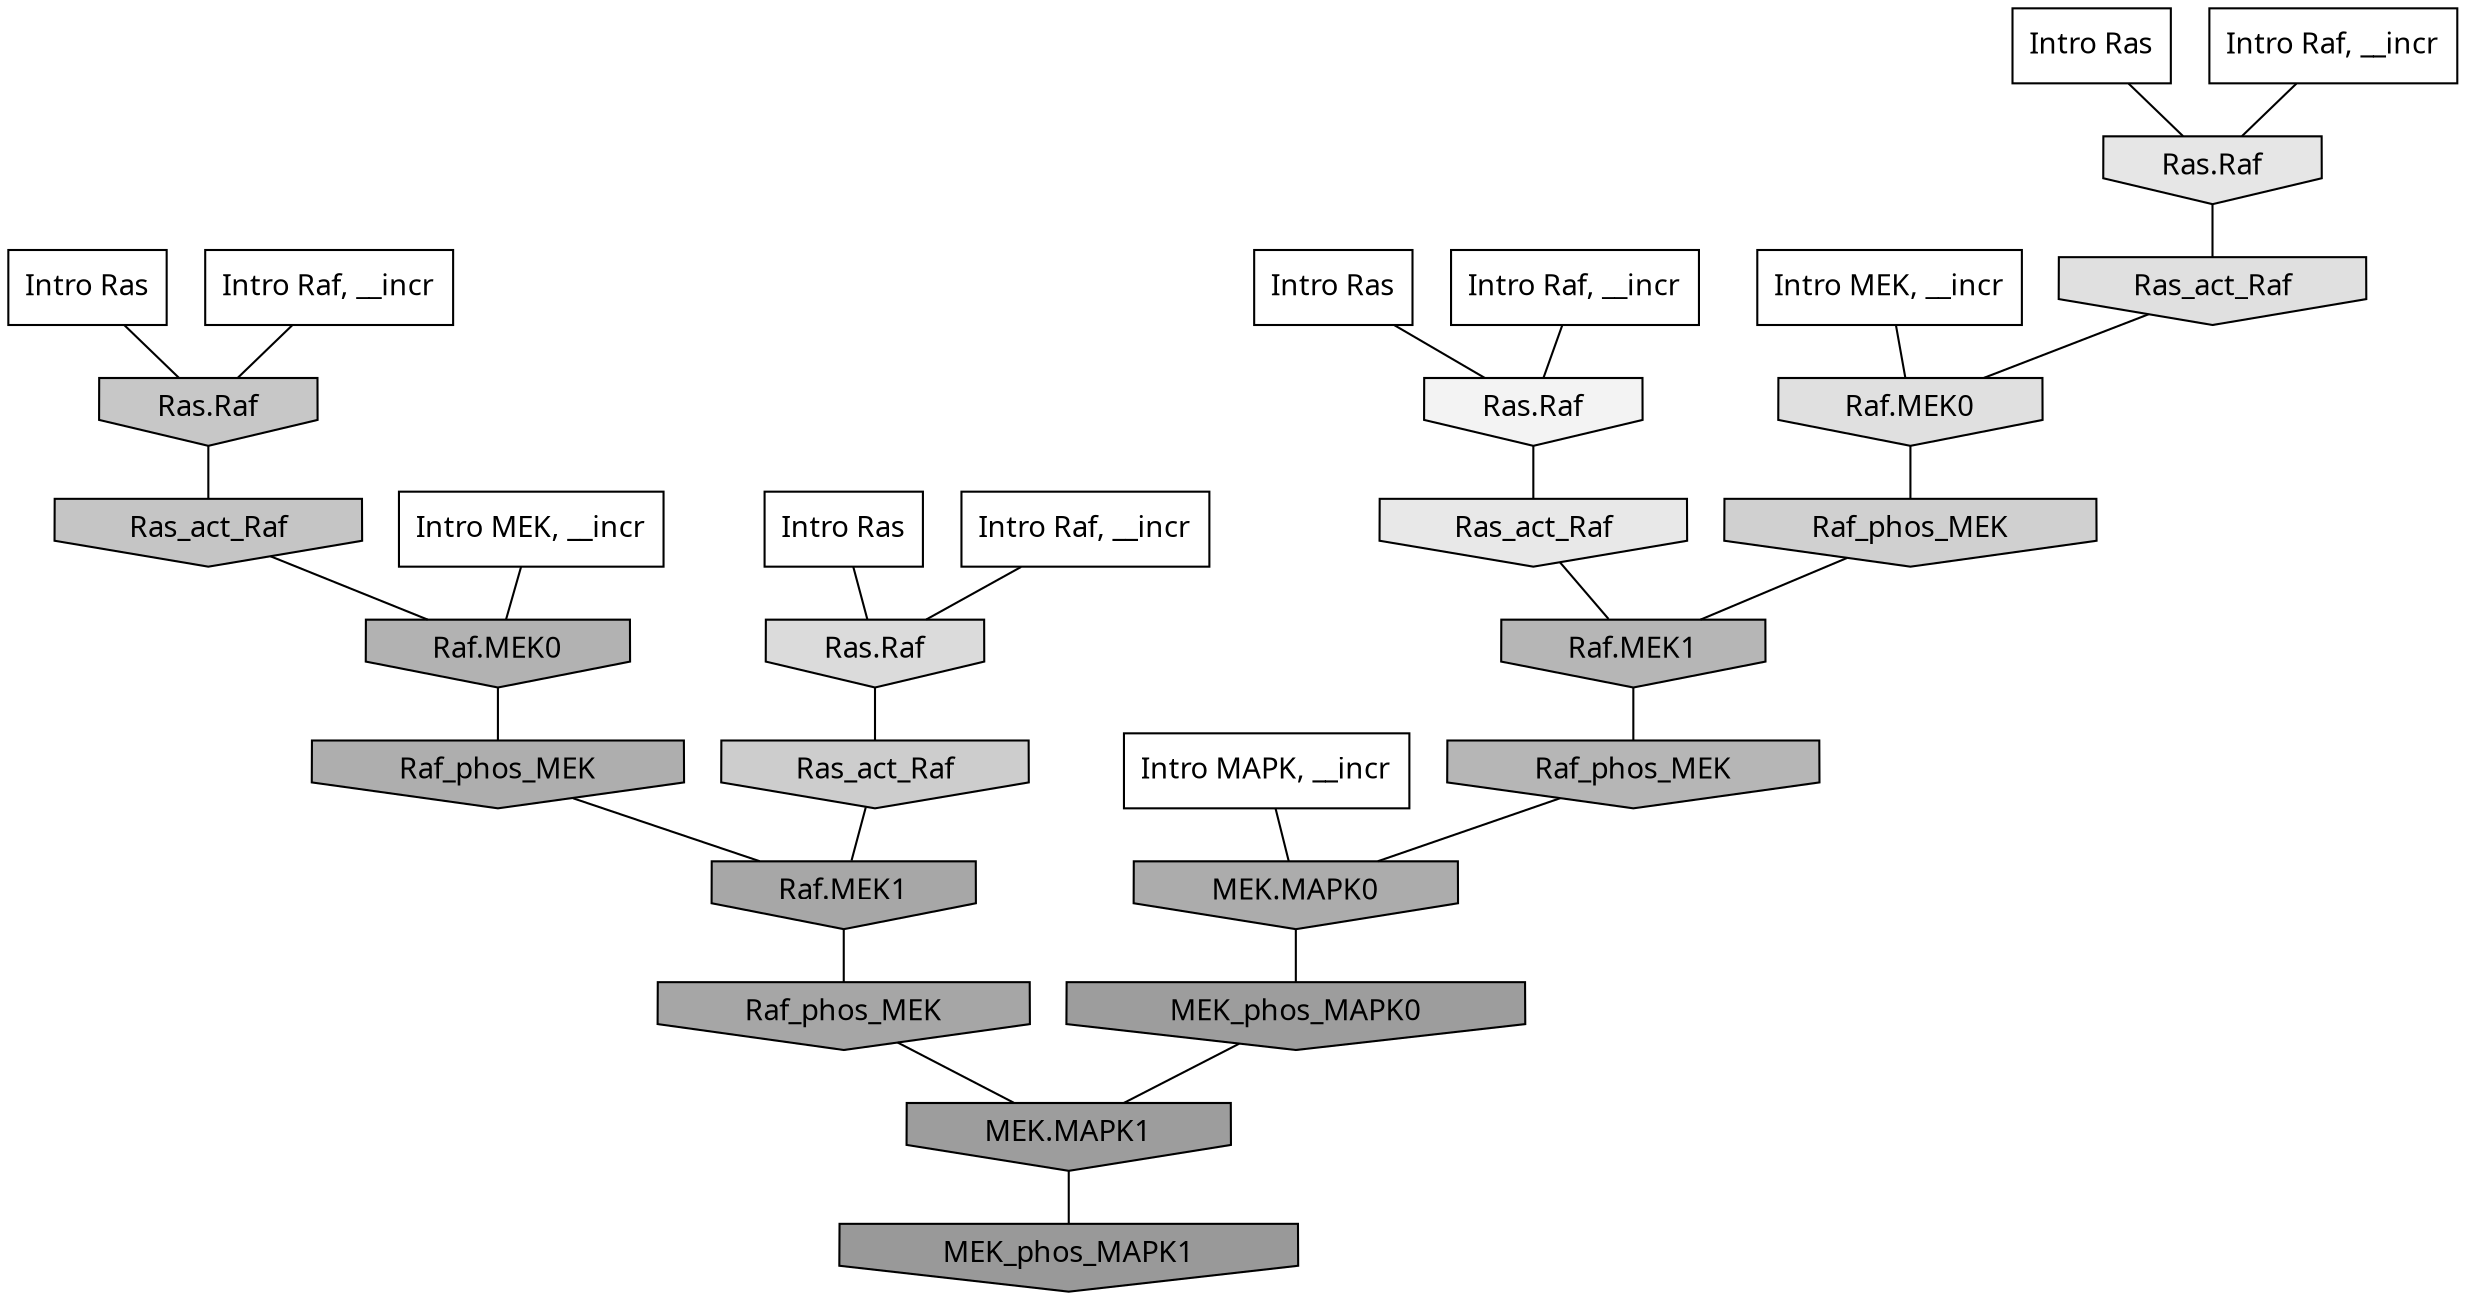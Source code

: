 digraph G{
  rankdir="TB";
  ranksep=0.30;
  node [fontname="CMU Serif"];
  edge [fontname="CMU Serif"];
  
  11 [label="Intro Ras", shape=rectangle, style=filled, fillcolor="0.000 0.000 1.000"]
  
  13 [label="Intro Ras", shape=rectangle, style=filled, fillcolor="0.000 0.000 1.000"]
  
  43 [label="Intro Ras", shape=rectangle, style=filled, fillcolor="0.000 0.000 1.000"]
  
  57 [label="Intro Ras", shape=rectangle, style=filled, fillcolor="0.000 0.000 1.000"]
  
  166 [label="Intro Raf, __incr", shape=rectangle, style=filled, fillcolor="0.000 0.000 1.000"]
  
  370 [label="Intro Raf, __incr", shape=rectangle, style=filled, fillcolor="0.000 0.000 1.000"]
  
  675 [label="Intro Raf, __incr", shape=rectangle, style=filled, fillcolor="0.000 0.000 1.000"]
  
  1065 [label="Intro Raf, __incr", shape=rectangle, style=filled, fillcolor="0.000 0.000 1.000"]
  
  1324 [label="Intro MEK, __incr", shape=rectangle, style=filled, fillcolor="0.000 0.000 1.000"]
  
  1664 [label="Intro MEK, __incr", shape=rectangle, style=filled, fillcolor="0.000 0.000 1.000"]
  
  2306 [label="Intro MAPK, __incr", shape=rectangle, style=filled, fillcolor="0.000 0.000 1.000"]
  
  3689 [label="Ras.Raf", shape=invhouse, style=filled, fillcolor="0.000 0.000 0.951"]
  
  4372 [label="Ras_act_Raf", shape=invhouse, style=filled, fillcolor="0.000 0.000 0.907"]
  
  4501 [label="Ras.Raf", shape=invhouse, style=filled, fillcolor="0.000 0.000 0.900"]
  
  4896 [label="Ras_act_Raf", shape=invhouse, style=filled, fillcolor="0.000 0.000 0.877"]
  
  4899 [label="Raf.MEK0", shape=invhouse, style=filled, fillcolor="0.000 0.000 0.877"]
  
  5204 [label="Ras.Raf", shape=invhouse, style=filled, fillcolor="0.000 0.000 0.859"]
  
  6070 [label="Raf_phos_MEK", shape=invhouse, style=filled, fillcolor="0.000 0.000 0.816"]
  
  6428 [label="Ras_act_Raf", shape=invhouse, style=filled, fillcolor="0.000 0.000 0.801"]
  
  7010 [label="Ras.Raf", shape=invhouse, style=filled, fillcolor="0.000 0.000 0.781"]
  
  7386 [label="Ras_act_Raf", shape=invhouse, style=filled, fillcolor="0.000 0.000 0.770"]
  
  9514 [label="Raf.MEK1", shape=invhouse, style=filled, fillcolor="0.000 0.000 0.714"]
  
  9556 [label="Raf_phos_MEK", shape=invhouse, style=filled, fillcolor="0.000 0.000 0.713"]
  
  10374 [label="Raf.MEK0", shape=invhouse, style=filled, fillcolor="0.000 0.000 0.697"]
  
  11227 [label="Raf_phos_MEK", shape=invhouse, style=filled, fillcolor="0.000 0.000 0.681"]
  
  11540 [label="MEK.MAPK0", shape=invhouse, style=filled, fillcolor="0.000 0.000 0.675"]
  
  12926 [label="Raf.MEK1", shape=invhouse, style=filled, fillcolor="0.000 0.000 0.654"]
  
  13143 [label="Raf_phos_MEK", shape=invhouse, style=filled, fillcolor="0.000 0.000 0.651"]
  
  15597 [label="MEK_phos_MAPK0", shape=invhouse, style=filled, fillcolor="0.000 0.000 0.617"]
  
  15600 [label="MEK.MAPK1", shape=invhouse, style=filled, fillcolor="0.000 0.000 0.617"]
  
  16458 [label="MEK_phos_MAPK1", shape=invhouse, style=filled, fillcolor="0.000 0.000 0.600"]
  
  
  15600 -> 16458 [dir=none, color="0.000 0.000 0.000"] 
  15597 -> 15600 [dir=none, color="0.000 0.000 0.000"] 
  13143 -> 15600 [dir=none, color="0.000 0.000 0.000"] 
  12926 -> 13143 [dir=none, color="0.000 0.000 0.000"] 
  11540 -> 15597 [dir=none, color="0.000 0.000 0.000"] 
  11227 -> 12926 [dir=none, color="0.000 0.000 0.000"] 
  10374 -> 11227 [dir=none, color="0.000 0.000 0.000"] 
  9556 -> 11540 [dir=none, color="0.000 0.000 0.000"] 
  9514 -> 9556 [dir=none, color="0.000 0.000 0.000"] 
  7386 -> 10374 [dir=none, color="0.000 0.000 0.000"] 
  7010 -> 7386 [dir=none, color="0.000 0.000 0.000"] 
  6428 -> 12926 [dir=none, color="0.000 0.000 0.000"] 
  6070 -> 9514 [dir=none, color="0.000 0.000 0.000"] 
  5204 -> 6428 [dir=none, color="0.000 0.000 0.000"] 
  4899 -> 6070 [dir=none, color="0.000 0.000 0.000"] 
  4896 -> 4899 [dir=none, color="0.000 0.000 0.000"] 
  4501 -> 4896 [dir=none, color="0.000 0.000 0.000"] 
  4372 -> 9514 [dir=none, color="0.000 0.000 0.000"] 
  3689 -> 4372 [dir=none, color="0.000 0.000 0.000"] 
  2306 -> 11540 [dir=none, color="0.000 0.000 0.000"] 
  1664 -> 4899 [dir=none, color="0.000 0.000 0.000"] 
  1324 -> 10374 [dir=none, color="0.000 0.000 0.000"] 
  1065 -> 3689 [dir=none, color="0.000 0.000 0.000"] 
  675 -> 7010 [dir=none, color="0.000 0.000 0.000"] 
  370 -> 4501 [dir=none, color="0.000 0.000 0.000"] 
  166 -> 5204 [dir=none, color="0.000 0.000 0.000"] 
  57 -> 4501 [dir=none, color="0.000 0.000 0.000"] 
  43 -> 5204 [dir=none, color="0.000 0.000 0.000"] 
  13 -> 3689 [dir=none, color="0.000 0.000 0.000"] 
  11 -> 7010 [dir=none, color="0.000 0.000 0.000"] 
  
  }
